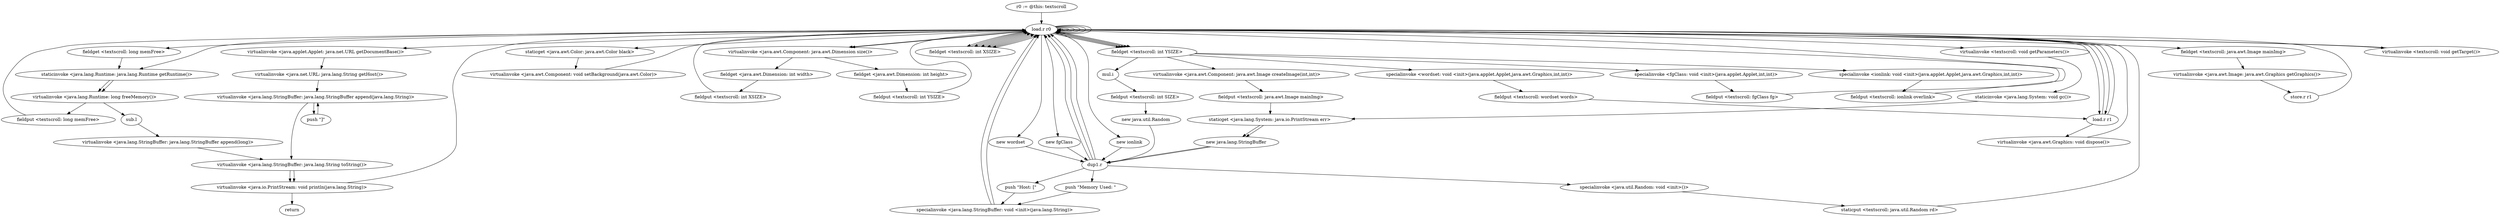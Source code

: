 digraph "" {
    "r0 := @this: textscroll"
    "load.r r0"
    "r0 := @this: textscroll"->"load.r r0";
    "staticinvoke <java.lang.Runtime: java.lang.Runtime getRuntime()>"
    "load.r r0"->"staticinvoke <java.lang.Runtime: java.lang.Runtime getRuntime()>";
    "virtualinvoke <java.lang.Runtime: long freeMemory()>"
    "staticinvoke <java.lang.Runtime: java.lang.Runtime getRuntime()>"->"virtualinvoke <java.lang.Runtime: long freeMemory()>";
    "fieldput <textscroll: long memFree>"
    "virtualinvoke <java.lang.Runtime: long freeMemory()>"->"fieldput <textscroll: long memFree>";
    "fieldput <textscroll: long memFree>"->"load.r r0";
    "staticget <java.awt.Color: java.awt.Color black>"
    "load.r r0"->"staticget <java.awt.Color: java.awt.Color black>";
    "virtualinvoke <java.awt.Component: void setBackground(java.awt.Color)>"
    "staticget <java.awt.Color: java.awt.Color black>"->"virtualinvoke <java.awt.Component: void setBackground(java.awt.Color)>";
    "virtualinvoke <java.awt.Component: void setBackground(java.awt.Color)>"->"load.r r0";
    "load.r r0"->"load.r r0";
    "virtualinvoke <java.awt.Component: java.awt.Dimension size()>"
    "load.r r0"->"virtualinvoke <java.awt.Component: java.awt.Dimension size()>";
    "fieldget <java.awt.Dimension: int width>"
    "virtualinvoke <java.awt.Component: java.awt.Dimension size()>"->"fieldget <java.awt.Dimension: int width>";
    "fieldput <textscroll: int XSIZE>"
    "fieldget <java.awt.Dimension: int width>"->"fieldput <textscroll: int XSIZE>";
    "fieldput <textscroll: int XSIZE>"->"load.r r0";
    "load.r r0"->"load.r r0";
    "load.r r0"->"virtualinvoke <java.awt.Component: java.awt.Dimension size()>";
    "fieldget <java.awt.Dimension: int height>"
    "virtualinvoke <java.awt.Component: java.awt.Dimension size()>"->"fieldget <java.awt.Dimension: int height>";
    "fieldput <textscroll: int YSIZE>"
    "fieldget <java.awt.Dimension: int height>"->"fieldput <textscroll: int YSIZE>";
    "fieldput <textscroll: int YSIZE>"->"load.r r0";
    "load.r r0"->"load.r r0";
    "fieldget <textscroll: int XSIZE>"
    "load.r r0"->"fieldget <textscroll: int XSIZE>";
    "fieldget <textscroll: int XSIZE>"->"load.r r0";
    "fieldget <textscroll: int YSIZE>"
    "load.r r0"->"fieldget <textscroll: int YSIZE>";
    "mul.i"
    "fieldget <textscroll: int YSIZE>"->"mul.i";
    "fieldput <textscroll: int SIZE>"
    "mul.i"->"fieldput <textscroll: int SIZE>";
    "new java.util.Random"
    "fieldput <textscroll: int SIZE>"->"new java.util.Random";
    "dup1.r"
    "new java.util.Random"->"dup1.r";
    "specialinvoke <java.util.Random: void <init>()>"
    "dup1.r"->"specialinvoke <java.util.Random: void <init>()>";
    "staticput <textscroll: java.util.Random rd>"
    "specialinvoke <java.util.Random: void <init>()>"->"staticput <textscroll: java.util.Random rd>";
    "staticput <textscroll: java.util.Random rd>"->"load.r r0";
    "load.r r0"->"load.r r0";
    "load.r r0"->"load.r r0";
    "load.r r0"->"fieldget <textscroll: int XSIZE>";
    "fieldget <textscroll: int XSIZE>"->"load.r r0";
    "load.r r0"->"fieldget <textscroll: int YSIZE>";
    "virtualinvoke <java.awt.Component: java.awt.Image createImage(int,int)>"
    "fieldget <textscroll: int YSIZE>"->"virtualinvoke <java.awt.Component: java.awt.Image createImage(int,int)>";
    "fieldput <textscroll: java.awt.Image mainImg>"
    "virtualinvoke <java.awt.Component: java.awt.Image createImage(int,int)>"->"fieldput <textscroll: java.awt.Image mainImg>";
    "staticget <java.lang.System: java.io.PrintStream err>"
    "fieldput <textscroll: java.awt.Image mainImg>"->"staticget <java.lang.System: java.io.PrintStream err>";
    "new java.lang.StringBuffer"
    "staticget <java.lang.System: java.io.PrintStream err>"->"new java.lang.StringBuffer";
    "new java.lang.StringBuffer"->"dup1.r";
    "push \"Host: [\""
    "dup1.r"->"push \"Host: [\"";
    "specialinvoke <java.lang.StringBuffer: void <init>(java.lang.String)>"
    "push \"Host: [\""->"specialinvoke <java.lang.StringBuffer: void <init>(java.lang.String)>";
    "specialinvoke <java.lang.StringBuffer: void <init>(java.lang.String)>"->"load.r r0";
    "virtualinvoke <java.applet.Applet: java.net.URL getDocumentBase()>"
    "load.r r0"->"virtualinvoke <java.applet.Applet: java.net.URL getDocumentBase()>";
    "virtualinvoke <java.net.URL: java.lang.String getHost()>"
    "virtualinvoke <java.applet.Applet: java.net.URL getDocumentBase()>"->"virtualinvoke <java.net.URL: java.lang.String getHost()>";
    "virtualinvoke <java.lang.StringBuffer: java.lang.StringBuffer append(java.lang.String)>"
    "virtualinvoke <java.net.URL: java.lang.String getHost()>"->"virtualinvoke <java.lang.StringBuffer: java.lang.StringBuffer append(java.lang.String)>";
    "push \"]\""
    "virtualinvoke <java.lang.StringBuffer: java.lang.StringBuffer append(java.lang.String)>"->"push \"]\"";
    "push \"]\""->"virtualinvoke <java.lang.StringBuffer: java.lang.StringBuffer append(java.lang.String)>";
    "virtualinvoke <java.lang.StringBuffer: java.lang.String toString()>"
    "virtualinvoke <java.lang.StringBuffer: java.lang.StringBuffer append(java.lang.String)>"->"virtualinvoke <java.lang.StringBuffer: java.lang.String toString()>";
    "virtualinvoke <java.io.PrintStream: void println(java.lang.String)>"
    "virtualinvoke <java.lang.StringBuffer: java.lang.String toString()>"->"virtualinvoke <java.io.PrintStream: void println(java.lang.String)>";
    "virtualinvoke <java.io.PrintStream: void println(java.lang.String)>"->"load.r r0";
    "fieldget <textscroll: java.awt.Image mainImg>"
    "load.r r0"->"fieldget <textscroll: java.awt.Image mainImg>";
    "virtualinvoke <java.awt.Image: java.awt.Graphics getGraphics()>"
    "fieldget <textscroll: java.awt.Image mainImg>"->"virtualinvoke <java.awt.Image: java.awt.Graphics getGraphics()>";
    "store.r r1"
    "virtualinvoke <java.awt.Image: java.awt.Graphics getGraphics()>"->"store.r r1";
    "store.r r1"->"load.r r0";
    "new ionlink"
    "load.r r0"->"new ionlink";
    "new ionlink"->"dup1.r";
    "dup1.r"->"load.r r0";
    "load.r r1"
    "load.r r0"->"load.r r1";
    "load.r r1"->"load.r r0";
    "load.r r0"->"fieldget <textscroll: int XSIZE>";
    "fieldget <textscroll: int XSIZE>"->"load.r r0";
    "load.r r0"->"fieldget <textscroll: int YSIZE>";
    "specialinvoke <ionlink: void <init>(java.applet.Applet,java.awt.Graphics,int,int)>"
    "fieldget <textscroll: int YSIZE>"->"specialinvoke <ionlink: void <init>(java.applet.Applet,java.awt.Graphics,int,int)>";
    "fieldput <textscroll: ionlink overlink>"
    "specialinvoke <ionlink: void <init>(java.applet.Applet,java.awt.Graphics,int,int)>"->"fieldput <textscroll: ionlink overlink>";
    "fieldput <textscroll: ionlink overlink>"->"load.r r0";
    "new wordset"
    "load.r r0"->"new wordset";
    "new wordset"->"dup1.r";
    "dup1.r"->"load.r r0";
    "load.r r0"->"load.r r1";
    "load.r r1"->"load.r r0";
    "load.r r0"->"fieldget <textscroll: int XSIZE>";
    "fieldget <textscroll: int XSIZE>"->"load.r r0";
    "load.r r0"->"fieldget <textscroll: int YSIZE>";
    "specialinvoke <wordset: void <init>(java.applet.Applet,java.awt.Graphics,int,int)>"
    "fieldget <textscroll: int YSIZE>"->"specialinvoke <wordset: void <init>(java.applet.Applet,java.awt.Graphics,int,int)>";
    "fieldput <textscroll: wordset words>"
    "specialinvoke <wordset: void <init>(java.applet.Applet,java.awt.Graphics,int,int)>"->"fieldput <textscroll: wordset words>";
    "fieldput <textscroll: wordset words>"->"load.r r1";
    "virtualinvoke <java.awt.Graphics: void dispose()>"
    "load.r r1"->"virtualinvoke <java.awt.Graphics: void dispose()>";
    "virtualinvoke <java.awt.Graphics: void dispose()>"->"load.r r0";
    "new fgClass"
    "load.r r0"->"new fgClass";
    "new fgClass"->"dup1.r";
    "dup1.r"->"load.r r0";
    "load.r r0"->"load.r r0";
    "load.r r0"->"fieldget <textscroll: int XSIZE>";
    "fieldget <textscroll: int XSIZE>"->"load.r r0";
    "load.r r0"->"fieldget <textscroll: int YSIZE>";
    "specialinvoke <fgClass: void <init>(java.applet.Applet,int,int)>"
    "fieldget <textscroll: int YSIZE>"->"specialinvoke <fgClass: void <init>(java.applet.Applet,int,int)>";
    "fieldput <textscroll: fgClass fg>"
    "specialinvoke <fgClass: void <init>(java.applet.Applet,int,int)>"->"fieldput <textscroll: fgClass fg>";
    "fieldput <textscroll: fgClass fg>"->"load.r r0";
    "virtualinvoke <textscroll: void getTarget()>"
    "load.r r0"->"virtualinvoke <textscroll: void getTarget()>";
    "virtualinvoke <textscroll: void getTarget()>"->"load.r r0";
    "virtualinvoke <textscroll: void getParameters()>"
    "load.r r0"->"virtualinvoke <textscroll: void getParameters()>";
    "staticinvoke <java.lang.System: void gc()>"
    "virtualinvoke <textscroll: void getParameters()>"->"staticinvoke <java.lang.System: void gc()>";
    "staticinvoke <java.lang.System: void gc()>"->"staticget <java.lang.System: java.io.PrintStream err>";
    "staticget <java.lang.System: java.io.PrintStream err>"->"new java.lang.StringBuffer";
    "new java.lang.StringBuffer"->"dup1.r";
    "push \"Memory Used: \""
    "dup1.r"->"push \"Memory Used: \"";
    "push \"Memory Used: \""->"specialinvoke <java.lang.StringBuffer: void <init>(java.lang.String)>";
    "specialinvoke <java.lang.StringBuffer: void <init>(java.lang.String)>"->"load.r r0";
    "fieldget <textscroll: long memFree>"
    "load.r r0"->"fieldget <textscroll: long memFree>";
    "fieldget <textscroll: long memFree>"->"staticinvoke <java.lang.Runtime: java.lang.Runtime getRuntime()>";
    "staticinvoke <java.lang.Runtime: java.lang.Runtime getRuntime()>"->"virtualinvoke <java.lang.Runtime: long freeMemory()>";
    "sub.l"
    "virtualinvoke <java.lang.Runtime: long freeMemory()>"->"sub.l";
    "virtualinvoke <java.lang.StringBuffer: java.lang.StringBuffer append(long)>"
    "sub.l"->"virtualinvoke <java.lang.StringBuffer: java.lang.StringBuffer append(long)>";
    "virtualinvoke <java.lang.StringBuffer: java.lang.StringBuffer append(long)>"->"virtualinvoke <java.lang.StringBuffer: java.lang.String toString()>";
    "virtualinvoke <java.lang.StringBuffer: java.lang.String toString()>"->"virtualinvoke <java.io.PrintStream: void println(java.lang.String)>";
    "return"
    "virtualinvoke <java.io.PrintStream: void println(java.lang.String)>"->"return";
}

